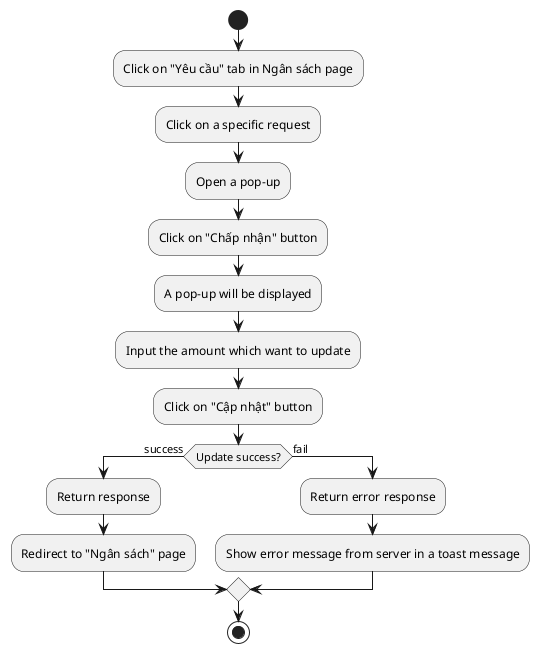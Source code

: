 @startuml
start
:Click on "Yêu cầu" tab in Ngân sách page;
:Click on a specific request;
:Open a pop-up;
:Click on "Chấp nhận" button;
:A pop-up will be displayed;
:Input the amount which want to update;
:Click on "Cập nhật" button;
if (Update success?) then (success)
    :Return response;
    :Redirect to "Ngân sách" page;
else (fail)
    :Return error response;
    :Show error message from server in a toast message;
endif
stop
@enduml